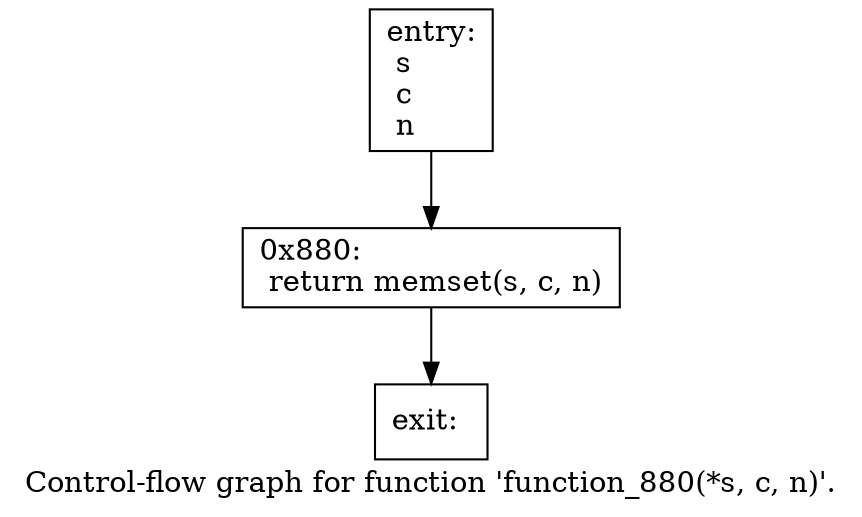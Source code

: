 digraph "Control-flow graph for function 'function_880(*s, c, n)'." {
  label="Control-flow graph for function 'function_880(*s, c, n)'.";
  node [shape=record];

  Node06F9D9A0 [label="{entry:\l  s\l  c\l  n\l}"];
  Node06F9D9A0 -> Node06F9E3C0;
  Node06F9E3C0 [label="{0x880:\l  return memset(s, c, n)\l}"];
  Node06F9E3C0 -> Node06F9E648;
  Node06F9E648 [label="{exit:\l}"];

}
